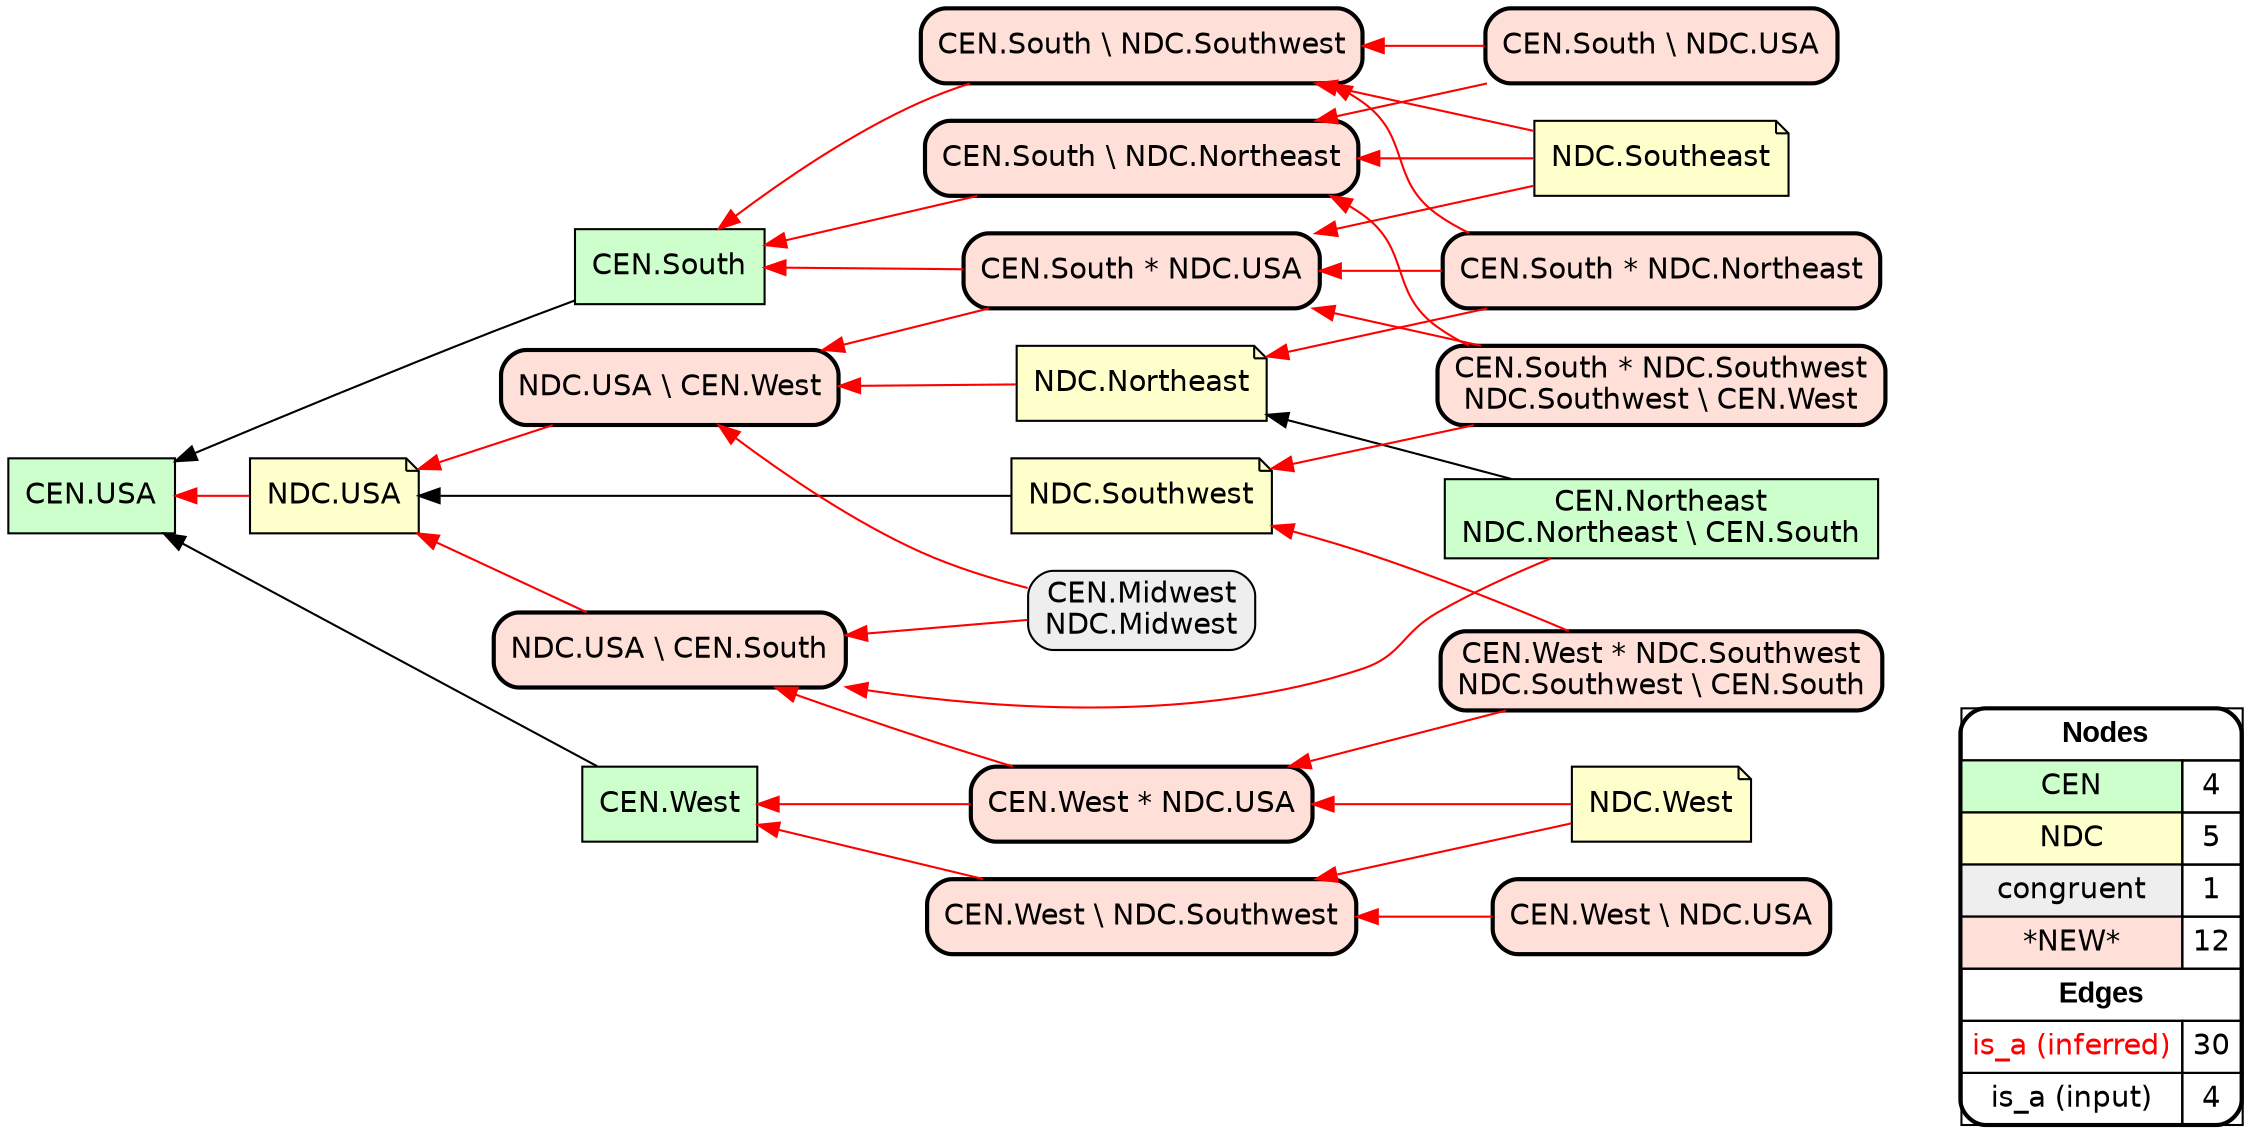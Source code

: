digraph{
rankdir=RL
node[shape=box style=filled fillcolor="#CCFFCC" fontname="helvetica"] 
"CEN.USA"
"CEN.West"
"CEN.Northeast\nNDC.Northeast \\ CEN.South"
"CEN.South"
node[shape=note style=filled fillcolor="#FFFFCC" fontname="helvetica"] 
"NDC.Southwest"
"NDC.West"
"NDC.Southeast"
"NDC.Northeast"
"NDC.USA"
node[shape=box style="filled,rounded" fillcolor="#EEEEEE" fontname="helvetica"] 
"CEN.Midwest\nNDC.Midwest"
node[shape=box style="filled,rounded,bold" fillcolor="#FFE0D8" fontname="helvetica"] 
"CEN.South \\ NDC.Northeast"
"CEN.South * NDC.USA"
"NDC.USA \\ CEN.South"
"NDC.USA \\ CEN.West"
"CEN.West * NDC.Southwest\nNDC.Southwest \\ CEN.South"
"CEN.West * NDC.USA"
"CEN.South \\ NDC.Southwest"
"CEN.South \\ NDC.USA"
"CEN.West \\ NDC.Southwest"
"CEN.South * NDC.Southwest\nNDC.Southwest \\ CEN.West"
"CEN.South * NDC.Northeast"
"CEN.West \\ NDC.USA"
edge[arrowhead=normal style=dotted color="#000000" constraint=true penwidth=1]
edge[arrowhead=normal style=solid color="#FF0000" constraint=true penwidth=1]
"CEN.West * NDC.USA" -> "NDC.USA \\ CEN.South"
"CEN.South * NDC.Southwest\nNDC.Southwest \\ CEN.West" -> "CEN.South \\ NDC.Northeast"
"CEN.West \\ NDC.USA" -> "CEN.West \\ NDC.Southwest"
"CEN.South \\ NDC.Northeast" -> "CEN.South"
"CEN.West \\ NDC.Southwest" -> "CEN.West"
"NDC.Southeast" -> "CEN.South \\ NDC.Southwest"
"NDC.West" -> "CEN.West \\ NDC.Southwest"
"CEN.Midwest\nNDC.Midwest" -> "NDC.USA \\ CEN.South"
"CEN.Northeast\nNDC.Northeast \\ CEN.South" -> "NDC.USA \\ CEN.South"
"NDC.USA" -> "CEN.USA"
"NDC.USA \\ CEN.South" -> "NDC.USA"
"CEN.South * NDC.USA" -> "CEN.South"
"CEN.South * NDC.USA" -> "NDC.USA \\ CEN.West"
"NDC.Southeast" -> "CEN.South * NDC.USA"
"CEN.South \\ NDC.Southwest" -> "CEN.South"
"CEN.South * NDC.Northeast" -> "CEN.South * NDC.USA"
"NDC.USA \\ CEN.West" -> "NDC.USA"
"CEN.West * NDC.USA" -> "CEN.West"
"CEN.South * NDC.Southwest\nNDC.Southwest \\ CEN.West" -> "NDC.Southwest"
"NDC.Northeast" -> "NDC.USA \\ CEN.West"
"CEN.West * NDC.Southwest\nNDC.Southwest \\ CEN.South" -> "NDC.Southwest"
"CEN.South \\ NDC.USA" -> "CEN.South \\ NDC.Northeast"
"CEN.South * NDC.Northeast" -> "CEN.South \\ NDC.Southwest"
"NDC.West" -> "CEN.West * NDC.USA"
"CEN.South * NDC.Northeast" -> "NDC.Northeast"
"CEN.West * NDC.Southwest\nNDC.Southwest \\ CEN.South" -> "CEN.West * NDC.USA"
"CEN.Midwest\nNDC.Midwest" -> "NDC.USA \\ CEN.West"
"NDC.Southeast" -> "CEN.South \\ NDC.Northeast"
"CEN.South * NDC.Southwest\nNDC.Southwest \\ CEN.West" -> "CEN.South * NDC.USA"
"CEN.South \\ NDC.USA" -> "CEN.South \\ NDC.Southwest"
edge[arrowhead=normal style=solid color="#000000" constraint=true penwidth=1]
"NDC.Southwest" -> "NDC.USA"
"CEN.Northeast\nNDC.Northeast \\ CEN.South" -> "NDC.Northeast"
"CEN.West" -> "CEN.USA"
"CEN.South" -> "CEN.USA"
node[shape=box] 
{rank=source Legend [fillcolor= white margin=0 label=< 
 <TABLE BORDER="0" CELLBORDER="1" CELLSPACING="0" CELLPADDING="4"> 
<TR> <TD COLSPAN="2"><font face="Arial Black"> Nodes</font></TD> </TR> 
<TR> 
 <TD bgcolor="#CCFFCC" fontname="helvetica">CEN</TD> 
 <TD>4</TD> 
 </TR> 
<TR> 
 <TD bgcolor="#FFFFCC" fontname="helvetica">NDC</TD> 
 <TD>5</TD> 
 </TR> 
<TR> 
 <TD bgcolor="#EEEEEE" fontname="helvetica">congruent</TD> 
 <TD>1</TD> 
 </TR> 
<TR> 
 <TD bgcolor="#FFE0D8" fontname="helvetica">*NEW*</TD> 
 <TD>12</TD> 
 </TR> 
<TR> <TD COLSPAN="2"><font face = "Arial Black"> Edges </font></TD> </TR> 
<TR> 
 <TD><font color ="#FF0000">is_a (inferred)</font></TD><TD>30</TD>
</TR>
<TR> 
 <TD><font color ="#000000">is_a (input)</font></TD><TD>4</TD>
</TR>
</TABLE> 
 >] } 
}